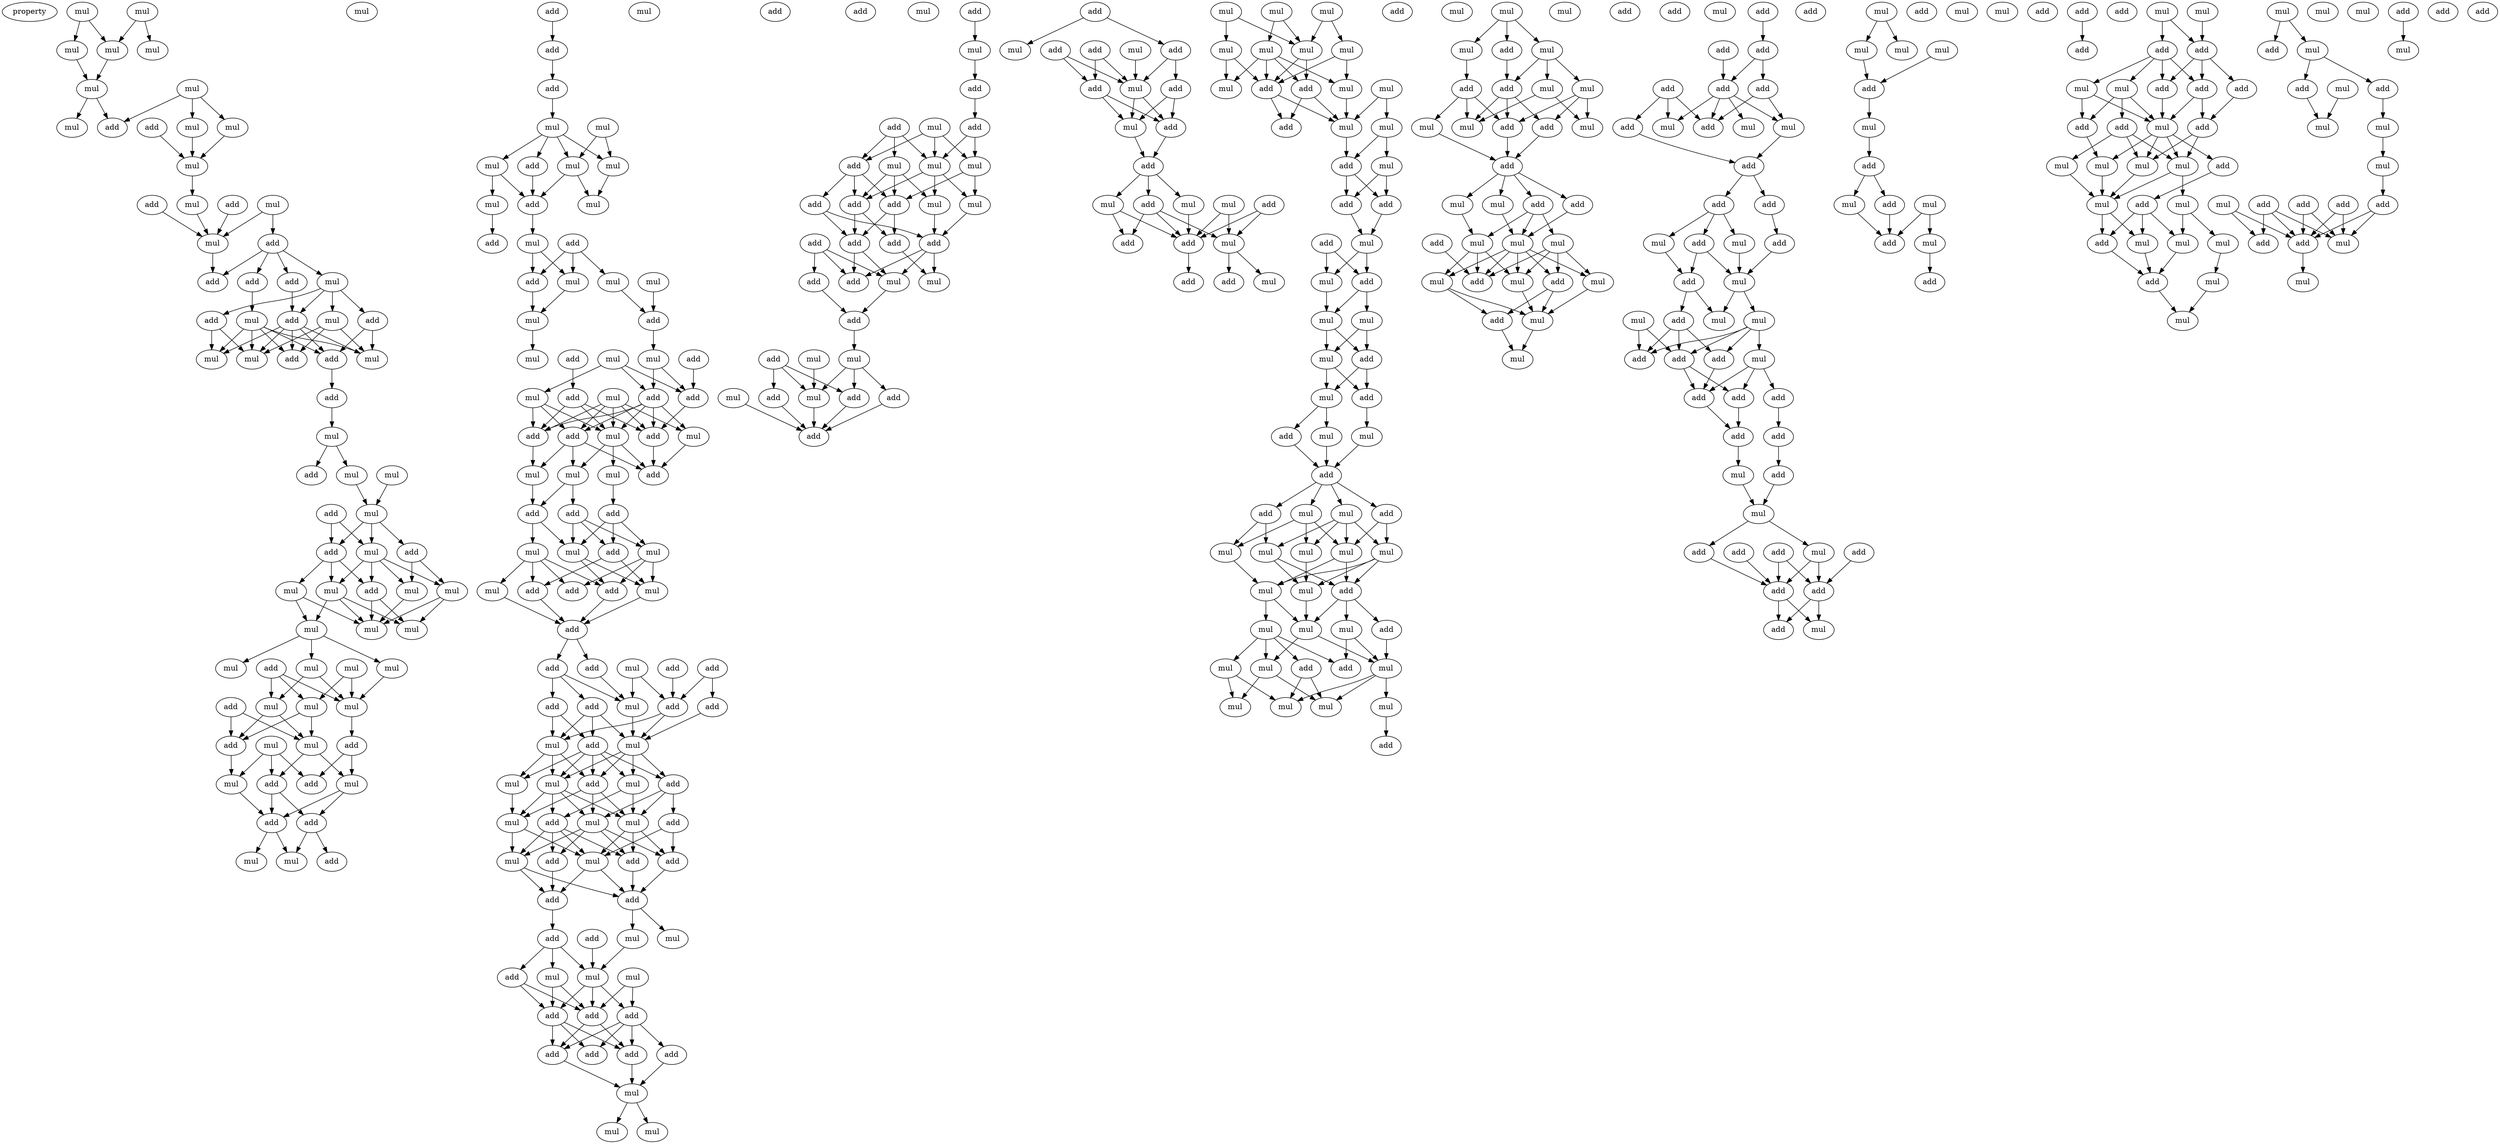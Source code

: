 digraph {
    node [fontcolor=black]
    property [mul=2,lf=1.6]
    0 [ label = mul ];
    1 [ label = mul ];
    2 [ label = mul ];
    3 [ label = mul ];
    4 [ label = mul ];
    5 [ label = mul ];
    6 [ label = mul ];
    7 [ label = mul ];
    8 [ label = mul ];
    9 [ label = add ];
    10 [ label = mul ];
    11 [ label = add ];
    12 [ label = mul ];
    13 [ label = mul ];
    14 [ label = add ];
    15 [ label = mul ];
    16 [ label = add ];
    17 [ label = mul ];
    18 [ label = mul ];
    19 [ label = add ];
    20 [ label = add ];
    21 [ label = mul ];
    22 [ label = add ];
    23 [ label = add ];
    24 [ label = add ];
    25 [ label = add ];
    26 [ label = mul ];
    27 [ label = add ];
    28 [ label = mul ];
    29 [ label = mul ];
    30 [ label = add ];
    31 [ label = mul ];
    32 [ label = add ];
    33 [ label = mul ];
    34 [ label = add ];
    35 [ label = mul ];
    36 [ label = add ];
    37 [ label = mul ];
    38 [ label = mul ];
    39 [ label = add ];
    40 [ label = mul ];
    41 [ label = add ];
    42 [ label = mul ];
    43 [ label = add ];
    44 [ label = add ];
    45 [ label = mul ];
    46 [ label = mul ];
    47 [ label = mul ];
    48 [ label = mul ];
    49 [ label = mul ];
    50 [ label = mul ];
    51 [ label = mul ];
    52 [ label = mul ];
    53 [ label = mul ];
    54 [ label = mul ];
    55 [ label = mul ];
    56 [ label = add ];
    57 [ label = mul ];
    58 [ label = mul ];
    59 [ label = mul ];
    60 [ label = add ];
    61 [ label = add ];
    62 [ label = add ];
    63 [ label = mul ];
    64 [ label = mul ];
    65 [ label = mul ];
    66 [ label = add ];
    67 [ label = add ];
    68 [ label = mul ];
    69 [ label = add ];
    70 [ label = add ];
    71 [ label = mul ];
    72 [ label = add ];
    73 [ label = mul ];
    74 [ label = add ];
    75 [ label = add ];
    76 [ label = mul ];
    77 [ label = add ];
    78 [ label = add ];
    79 [ label = mul ];
    80 [ label = mul ];
    81 [ label = mul ];
    82 [ label = mul ];
    83 [ label = mul ];
    84 [ label = add ];
    85 [ label = mul ];
    86 [ label = add ];
    87 [ label = mul ];
    88 [ label = add ];
    89 [ label = mul ];
    90 [ label = add ];
    91 [ label = add ];
    92 [ label = mul ];
    93 [ label = add ];
    94 [ label = mul ];
    95 [ label = mul ];
    96 [ label = mul ];
    97 [ label = add ];
    98 [ label = add ];
    99 [ label = mul ];
    100 [ label = mul ];
    101 [ label = add ];
    102 [ label = mul ];
    103 [ label = mul ];
    104 [ label = add ];
    105 [ label = mul ];
    106 [ label = add ];
    107 [ label = add ];
    108 [ label = add ];
    109 [ label = add ];
    110 [ label = mul ];
    111 [ label = mul ];
    112 [ label = add ];
    113 [ label = mul ];
    114 [ label = mul ];
    115 [ label = mul ];
    116 [ label = add ];
    117 [ label = add ];
    118 [ label = add ];
    119 [ label = add ];
    120 [ label = add ];
    121 [ label = mul ];
    122 [ label = mul ];
    123 [ label = mul ];
    124 [ label = add ];
    125 [ label = add ];
    126 [ label = mul ];
    127 [ label = add ];
    128 [ label = mul ];
    129 [ label = add ];
    130 [ label = add ];
    131 [ label = add ];
    132 [ label = add ];
    133 [ label = add ];
    134 [ label = mul ];
    135 [ label = add ];
    136 [ label = add ];
    137 [ label = add ];
    138 [ label = mul ];
    139 [ label = add ];
    140 [ label = mul ];
    141 [ label = add ];
    142 [ label = mul ];
    143 [ label = mul ];
    144 [ label = mul ];
    145 [ label = add ];
    146 [ label = mul ];
    147 [ label = add ];
    148 [ label = add ];
    149 [ label = mul ];
    150 [ label = mul ];
    151 [ label = add ];
    152 [ label = mul ];
    153 [ label = mul ];
    154 [ label = add ];
    155 [ label = add ];
    156 [ label = mul ];
    157 [ label = add ];
    158 [ label = add ];
    159 [ label = add ];
    160 [ label = add ];
    161 [ label = mul ];
    162 [ label = mul ];
    163 [ label = add ];
    164 [ label = add ];
    165 [ label = mul ];
    166 [ label = mul ];
    167 [ label = mul ];
    168 [ label = add ];
    169 [ label = add ];
    170 [ label = add ];
    171 [ label = add ];
    172 [ label = add ];
    173 [ label = add ];
    174 [ label = add ];
    175 [ label = mul ];
    176 [ label = mul ];
    177 [ label = mul ];
    178 [ label = mul ];
    179 [ label = add ];
    180 [ label = mul ];
    181 [ label = add ];
    182 [ label = mul ];
    183 [ label = add ];
    184 [ label = add ];
    185 [ label = mul ];
    186 [ label = mul ];
    187 [ label = mul ];
    188 [ label = add ];
    189 [ label = add ];
    190 [ label = mul ];
    191 [ label = mul ];
    192 [ label = add ];
    193 [ label = add ];
    194 [ label = add ];
    195 [ label = add ];
    196 [ label = add ];
    197 [ label = add ];
    198 [ label = add ];
    199 [ label = mul ];
    200 [ label = add ];
    201 [ label = mul ];
    202 [ label = add ];
    203 [ label = mul ];
    204 [ label = add ];
    205 [ label = mul ];
    206 [ label = mul ];
    207 [ label = add ];
    208 [ label = mul ];
    209 [ label = add ];
    210 [ label = add ];
    211 [ label = add ];
    212 [ label = add ];
    213 [ label = add ];
    214 [ label = add ];
    215 [ label = add ];
    216 [ label = mul ];
    217 [ label = mul ];
    218 [ label = add ];
    219 [ label = add ];
    220 [ label = mul ];
    221 [ label = mul ];
    222 [ label = add ];
    223 [ label = add ];
    224 [ label = add ];
    225 [ label = mul ];
    226 [ label = add ];
    227 [ label = mul ];
    228 [ label = mul ];
    229 [ label = add ];
    230 [ label = mul ];
    231 [ label = add ];
    232 [ label = mul ];
    233 [ label = add ];
    234 [ label = add ];
    235 [ label = mul ];
    236 [ label = mul ];
    237 [ label = mul ];
    238 [ label = mul ];
    239 [ label = mul ];
    240 [ label = mul ];
    241 [ label = mul ];
    242 [ label = mul ];
    243 [ label = add ];
    244 [ label = add ];
    245 [ label = mul ];
    246 [ label = mul ];
    247 [ label = add ];
    248 [ label = mul ];
    249 [ label = mul ];
    250 [ label = add ];
    251 [ label = mul ];
    252 [ label = add ];
    253 [ label = add ];
    254 [ label = mul ];
    255 [ label = add ];
    256 [ label = add ];
    257 [ label = mul ];
    258 [ label = mul ];
    259 [ label = mul ];
    260 [ label = add ];
    261 [ label = add ];
    262 [ label = mul ];
    263 [ label = add ];
    264 [ label = mul ];
    265 [ label = mul ];
    266 [ label = add ];
    267 [ label = mul ];
    268 [ label = mul ];
    269 [ label = add ];
    270 [ label = mul ];
    271 [ label = mul ];
    272 [ label = add ];
    273 [ label = add ];
    274 [ label = mul ];
    275 [ label = mul ];
    276 [ label = mul ];
    277 [ label = mul ];
    278 [ label = mul ];
    279 [ label = mul ];
    280 [ label = mul ];
    281 [ label = add ];
    282 [ label = mul ];
    283 [ label = mul ];
    284 [ label = add ];
    285 [ label = mul ];
    286 [ label = mul ];
    287 [ label = mul ];
    288 [ label = mul ];
    289 [ label = add ];
    290 [ label = add ];
    291 [ label = mul ];
    292 [ label = mul ];
    293 [ label = mul ];
    294 [ label = mul ];
    295 [ label = add ];
    296 [ label = mul ];
    297 [ label = add ];
    298 [ label = mul ];
    299 [ label = mul ];
    300 [ label = mul ];
    301 [ label = add ];
    302 [ label = mul ];
    303 [ label = add ];
    304 [ label = mul ];
    305 [ label = add ];
    306 [ label = add ];
    307 [ label = mul ];
    308 [ label = mul ];
    309 [ label = mul ];
    310 [ label = add ];
    311 [ label = add ];
    312 [ label = add ];
    313 [ label = mul ];
    314 [ label = add ];
    315 [ label = mul ];
    316 [ label = mul ];
    317 [ label = mul ];
    318 [ label = mul ];
    319 [ label = add ];
    320 [ label = add ];
    321 [ label = add ];
    322 [ label = mul ];
    323 [ label = mul ];
    324 [ label = add ];
    325 [ label = mul ];
    326 [ label = mul ];
    327 [ label = add ];
    328 [ label = mul ];
    329 [ label = mul ];
    330 [ label = add ];
    331 [ label = add ];
    332 [ label = add ];
    333 [ label = add ];
    334 [ label = add ];
    335 [ label = add ];
    336 [ label = mul ];
    337 [ label = mul ];
    338 [ label = mul ];
    339 [ label = add ];
    340 [ label = add ];
    341 [ label = add ];
    342 [ label = add ];
    343 [ label = add ];
    344 [ label = add ];
    345 [ label = mul ];
    346 [ label = add ];
    347 [ label = mul ];
    348 [ label = add ];
    349 [ label = add ];
    350 [ label = mul ];
    351 [ label = mul ];
    352 [ label = add ];
    353 [ label = mul ];
    354 [ label = mul ];
    355 [ label = add ];
    356 [ label = add ];
    357 [ label = mul ];
    358 [ label = add ];
    359 [ label = add ];
    360 [ label = add ];
    361 [ label = add ];
    362 [ label = add ];
    363 [ label = add ];
    364 [ label = add ];
    365 [ label = mul ];
    366 [ label = mul ];
    367 [ label = add ];
    368 [ label = add ];
    369 [ label = mul ];
    370 [ label = add ];
    371 [ label = add ];
    372 [ label = add ];
    373 [ label = add ];
    374 [ label = add ];
    375 [ label = mul ];
    376 [ label = mul ];
    377 [ label = mul ];
    378 [ label = add ];
    379 [ label = mul ];
    380 [ label = mul ];
    381 [ label = add ];
    382 [ label = mul ];
    383 [ label = mul ];
    384 [ label = mul ];
    385 [ label = add ];
    386 [ label = mul ];
    387 [ label = mul ];
    388 [ label = add ];
    389 [ label = mul ];
    390 [ label = add ];
    391 [ label = add ];
    392 [ label = add ];
    393 [ label = add ];
    394 [ label = add ];
    395 [ label = add ];
    396 [ label = mul ];
    397 [ label = mul ];
    398 [ label = add ];
    399 [ label = add ];
    400 [ label = mul ];
    401 [ label = add ];
    402 [ label = add ];
    403 [ label = mul ];
    404 [ label = add ];
    405 [ label = mul ];
    406 [ label = add ];
    407 [ label = add ];
    408 [ label = add ];
    409 [ label = mul ];
    410 [ label = mul ];
    411 [ label = add ];
    412 [ label = mul ];
    413 [ label = mul ];
    414 [ label = add ];
    415 [ label = mul ];
    416 [ label = mul ];
    417 [ label = mul ];
    418 [ label = mul ];
    419 [ label = add ];
    420 [ label = mul ];
    421 [ label = mul ];
    422 [ label = add ];
    423 [ label = mul ];
    424 [ label = mul ];
    425 [ label = mul ];
    426 [ label = add ];
    427 [ label = mul ];
    428 [ label = add ];
    429 [ label = mul ];
    430 [ label = add ];
    431 [ label = mul ];
    432 [ label = mul ];
    433 [ label = mul ];
    434 [ label = mul ];
    435 [ label = add ];
    436 [ label = mul ];
    437 [ label = add ];
    438 [ label = add ];
    439 [ label = add ];
    440 [ label = add ];
    441 [ label = add ];
    442 [ label = mul ];
    443 [ label = mul ];
    444 [ label = add ];
    445 [ label = mul ];
    446 [ label = add ];
    447 [ label = add ];
    0 -> 3 [ name = 0 ];
    0 -> 5 [ name = 1 ];
    1 -> 2 [ name = 2 ];
    1 -> 3 [ name = 3 ];
    2 -> 7 [ name = 4 ];
    3 -> 7 [ name = 5 ];
    6 -> 10 [ name = 6 ];
    6 -> 11 [ name = 7 ];
    6 -> 12 [ name = 8 ];
    7 -> 8 [ name = 9 ];
    7 -> 11 [ name = 10 ];
    9 -> 13 [ name = 11 ];
    10 -> 13 [ name = 12 ];
    12 -> 13 [ name = 13 ];
    13 -> 15 [ name = 14 ];
    14 -> 18 [ name = 15 ];
    15 -> 18 [ name = 16 ];
    16 -> 18 [ name = 17 ];
    17 -> 18 [ name = 18 ];
    17 -> 19 [ name = 19 ];
    18 -> 22 [ name = 20 ];
    19 -> 20 [ name = 21 ];
    19 -> 21 [ name = 22 ];
    19 -> 22 [ name = 23 ];
    19 -> 23 [ name = 24 ];
    20 -> 27 [ name = 25 ];
    21 -> 24 [ name = 26 ];
    21 -> 25 [ name = 27 ];
    21 -> 27 [ name = 28 ];
    21 -> 28 [ name = 29 ];
    23 -> 26 [ name = 30 ];
    24 -> 30 [ name = 31 ];
    24 -> 33 [ name = 32 ];
    25 -> 29 [ name = 33 ];
    25 -> 31 [ name = 34 ];
    26 -> 29 [ name = 35 ];
    26 -> 30 [ name = 36 ];
    26 -> 31 [ name = 37 ];
    26 -> 32 [ name = 38 ];
    26 -> 33 [ name = 39 ];
    27 -> 29 [ name = 40 ];
    27 -> 30 [ name = 41 ];
    27 -> 31 [ name = 42 ];
    27 -> 32 [ name = 43 ];
    27 -> 33 [ name = 44 ];
    28 -> 31 [ name = 45 ];
    28 -> 32 [ name = 46 ];
    28 -> 33 [ name = 47 ];
    30 -> 34 [ name = 48 ];
    34 -> 35 [ name = 49 ];
    35 -> 36 [ name = 50 ];
    35 -> 37 [ name = 51 ];
    37 -> 40 [ name = 52 ];
    38 -> 40 [ name = 53 ];
    39 -> 42 [ name = 54 ];
    39 -> 43 [ name = 55 ];
    40 -> 41 [ name = 56 ];
    40 -> 42 [ name = 57 ];
    40 -> 43 [ name = 58 ];
    41 -> 46 [ name = 59 ];
    41 -> 48 [ name = 60 ];
    42 -> 44 [ name = 61 ];
    42 -> 45 [ name = 62 ];
    42 -> 46 [ name = 63 ];
    42 -> 48 [ name = 64 ];
    43 -> 44 [ name = 65 ];
    43 -> 45 [ name = 66 ];
    43 -> 47 [ name = 67 ];
    44 -> 49 [ name = 68 ];
    44 -> 51 [ name = 69 ];
    45 -> 49 [ name = 70 ];
    45 -> 50 [ name = 71 ];
    45 -> 51 [ name = 72 ];
    46 -> 51 [ name = 73 ];
    47 -> 50 [ name = 74 ];
    47 -> 51 [ name = 75 ];
    48 -> 49 [ name = 76 ];
    48 -> 51 [ name = 77 ];
    50 -> 52 [ name = 78 ];
    50 -> 54 [ name = 79 ];
    50 -> 55 [ name = 80 ];
    53 -> 57 [ name = 81 ];
    53 -> 58 [ name = 82 ];
    54 -> 57 [ name = 83 ];
    55 -> 57 [ name = 84 ];
    55 -> 59 [ name = 85 ];
    56 -> 57 [ name = 86 ];
    56 -> 58 [ name = 87 ];
    56 -> 59 [ name = 88 ];
    57 -> 62 [ name = 89 ];
    58 -> 61 [ name = 90 ];
    58 -> 64 [ name = 91 ];
    59 -> 61 [ name = 92 ];
    59 -> 64 [ name = 93 ];
    60 -> 61 [ name = 94 ];
    60 -> 64 [ name = 95 ];
    61 -> 68 [ name = 96 ];
    62 -> 65 [ name = 97 ];
    62 -> 66 [ name = 98 ];
    63 -> 66 [ name = 99 ];
    63 -> 67 [ name = 100 ];
    63 -> 68 [ name = 101 ];
    64 -> 65 [ name = 102 ];
    64 -> 67 [ name = 103 ];
    65 -> 69 [ name = 104 ];
    65 -> 70 [ name = 105 ];
    67 -> 69 [ name = 106 ];
    67 -> 70 [ name = 107 ];
    68 -> 70 [ name = 108 ];
    69 -> 71 [ name = 109 ];
    69 -> 74 [ name = 110 ];
    70 -> 71 [ name = 111 ];
    70 -> 73 [ name = 112 ];
    72 -> 75 [ name = 113 ];
    75 -> 78 [ name = 114 ];
    78 -> 79 [ name = 115 ];
    79 -> 81 [ name = 116 ];
    79 -> 82 [ name = 117 ];
    79 -> 83 [ name = 118 ];
    79 -> 84 [ name = 119 ];
    80 -> 82 [ name = 120 ];
    80 -> 83 [ name = 121 ];
    81 -> 86 [ name = 122 ];
    81 -> 87 [ name = 123 ];
    82 -> 85 [ name = 124 ];
    82 -> 86 [ name = 125 ];
    83 -> 85 [ name = 126 ];
    84 -> 86 [ name = 127 ];
    86 -> 89 [ name = 128 ];
    87 -> 90 [ name = 129 ];
    88 -> 91 [ name = 130 ];
    88 -> 92 [ name = 131 ];
    88 -> 95 [ name = 132 ];
    89 -> 91 [ name = 133 ];
    89 -> 95 [ name = 134 ];
    91 -> 96 [ name = 135 ];
    92 -> 97 [ name = 136 ];
    94 -> 97 [ name = 137 ];
    95 -> 96 [ name = 138 ];
    96 -> 99 [ name = 139 ];
    97 -> 100 [ name = 140 ];
    98 -> 107 [ name = 141 ];
    100 -> 104 [ name = 142 ];
    100 -> 106 [ name = 143 ];
    101 -> 106 [ name = 144 ];
    102 -> 103 [ name = 145 ];
    102 -> 104 [ name = 146 ];
    102 -> 106 [ name = 147 ];
    103 -> 108 [ name = 148 ];
    103 -> 109 [ name = 149 ];
    103 -> 110 [ name = 150 ];
    104 -> 108 [ name = 151 ];
    104 -> 109 [ name = 152 ];
    104 -> 110 [ name = 153 ];
    104 -> 111 [ name = 154 ];
    104 -> 112 [ name = 155 ];
    105 -> 108 [ name = 156 ];
    105 -> 109 [ name = 157 ];
    105 -> 110 [ name = 158 ];
    105 -> 111 [ name = 159 ];
    105 -> 112 [ name = 160 ];
    106 -> 112 [ name = 161 ];
    107 -> 109 [ name = 162 ];
    107 -> 110 [ name = 163 ];
    107 -> 112 [ name = 164 ];
    108 -> 114 [ name = 165 ];
    108 -> 115 [ name = 166 ];
    108 -> 116 [ name = 167 ];
    109 -> 115 [ name = 168 ];
    110 -> 113 [ name = 169 ];
    110 -> 114 [ name = 170 ];
    110 -> 116 [ name = 171 ];
    111 -> 116 [ name = 172 ];
    112 -> 116 [ name = 173 ];
    113 -> 117 [ name = 174 ];
    114 -> 118 [ name = 175 ];
    114 -> 119 [ name = 176 ];
    115 -> 118 [ name = 177 ];
    117 -> 120 [ name = 178 ];
    117 -> 121 [ name = 179 ];
    117 -> 122 [ name = 180 ];
    118 -> 121 [ name = 181 ];
    118 -> 123 [ name = 182 ];
    119 -> 120 [ name = 183 ];
    119 -> 121 [ name = 184 ];
    119 -> 122 [ name = 185 ];
    120 -> 124 [ name = 186 ];
    120 -> 126 [ name = 187 ];
    121 -> 126 [ name = 188 ];
    121 -> 127 [ name = 189 ];
    122 -> 125 [ name = 190 ];
    122 -> 126 [ name = 191 ];
    122 -> 127 [ name = 192 ];
    123 -> 124 [ name = 193 ];
    123 -> 125 [ name = 194 ];
    123 -> 127 [ name = 195 ];
    123 -> 128 [ name = 196 ];
    124 -> 129 [ name = 197 ];
    126 -> 129 [ name = 198 ];
    127 -> 129 [ name = 199 ];
    128 -> 129 [ name = 200 ];
    129 -> 130 [ name = 201 ];
    129 -> 132 [ name = 202 ];
    130 -> 136 [ name = 203 ];
    130 -> 137 [ name = 204 ];
    130 -> 138 [ name = 205 ];
    131 -> 135 [ name = 206 ];
    132 -> 138 [ name = 207 ];
    133 -> 135 [ name = 208 ];
    133 -> 139 [ name = 209 ];
    134 -> 135 [ name = 210 ];
    134 -> 138 [ name = 211 ];
    135 -> 140 [ name = 212 ];
    135 -> 142 [ name = 213 ];
    136 -> 141 [ name = 214 ];
    136 -> 142 [ name = 215 ];
    137 -> 140 [ name = 216 ];
    137 -> 141 [ name = 217 ];
    137 -> 142 [ name = 218 ];
    138 -> 140 [ name = 219 ];
    139 -> 140 [ name = 220 ];
    140 -> 144 [ name = 221 ];
    140 -> 145 [ name = 222 ];
    140 -> 146 [ name = 223 ];
    140 -> 147 [ name = 224 ];
    141 -> 143 [ name = 225 ];
    141 -> 144 [ name = 226 ];
    141 -> 145 [ name = 227 ];
    141 -> 146 [ name = 228 ];
    141 -> 147 [ name = 229 ];
    142 -> 143 [ name = 230 ];
    142 -> 144 [ name = 231 ];
    142 -> 145 [ name = 232 ];
    143 -> 150 [ name = 233 ];
    144 -> 149 [ name = 234 ];
    144 -> 150 [ name = 235 ];
    144 -> 151 [ name = 236 ];
    144 -> 152 [ name = 237 ];
    145 -> 149 [ name = 238 ];
    145 -> 150 [ name = 239 ];
    145 -> 152 [ name = 240 ];
    146 -> 151 [ name = 241 ];
    146 -> 152 [ name = 242 ];
    147 -> 148 [ name = 243 ];
    147 -> 149 [ name = 244 ];
    147 -> 152 [ name = 245 ];
    148 -> 155 [ name = 246 ];
    148 -> 156 [ name = 247 ];
    149 -> 153 [ name = 248 ];
    149 -> 154 [ name = 249 ];
    149 -> 155 [ name = 250 ];
    149 -> 157 [ name = 251 ];
    150 -> 153 [ name = 252 ];
    150 -> 156 [ name = 253 ];
    151 -> 153 [ name = 254 ];
    151 -> 154 [ name = 255 ];
    151 -> 156 [ name = 256 ];
    151 -> 157 [ name = 257 ];
    152 -> 154 [ name = 258 ];
    152 -> 155 [ name = 259 ];
    152 -> 156 [ name = 260 ];
    153 -> 158 [ name = 261 ];
    153 -> 159 [ name = 262 ];
    154 -> 158 [ name = 263 ];
    155 -> 158 [ name = 264 ];
    156 -> 158 [ name = 265 ];
    156 -> 159 [ name = 266 ];
    157 -> 159 [ name = 267 ];
    158 -> 161 [ name = 268 ];
    158 -> 162 [ name = 269 ];
    159 -> 163 [ name = 270 ];
    160 -> 166 [ name = 271 ];
    162 -> 166 [ name = 272 ];
    163 -> 164 [ name = 273 ];
    163 -> 166 [ name = 274 ];
    163 -> 167 [ name = 275 ];
    164 -> 169 [ name = 276 ];
    164 -> 170 [ name = 277 ];
    165 -> 168 [ name = 278 ];
    165 -> 170 [ name = 279 ];
    166 -> 168 [ name = 280 ];
    166 -> 169 [ name = 281 ];
    166 -> 170 [ name = 282 ];
    167 -> 169 [ name = 283 ];
    167 -> 170 [ name = 284 ];
    168 -> 171 [ name = 285 ];
    168 -> 172 [ name = 286 ];
    168 -> 173 [ name = 287 ];
    168 -> 174 [ name = 288 ];
    169 -> 172 [ name = 289 ];
    169 -> 173 [ name = 290 ];
    169 -> 174 [ name = 291 ];
    170 -> 173 [ name = 292 ];
    170 -> 174 [ name = 293 ];
    171 -> 175 [ name = 294 ];
    173 -> 175 [ name = 295 ];
    174 -> 175 [ name = 296 ];
    175 -> 176 [ name = 297 ];
    175 -> 177 [ name = 298 ];
    179 -> 180 [ name = 299 ];
    180 -> 181 [ name = 300 ];
    181 -> 184 [ name = 301 ];
    182 -> 186 [ name = 302 ];
    182 -> 187 [ name = 303 ];
    182 -> 188 [ name = 304 ];
    183 -> 185 [ name = 305 ];
    183 -> 187 [ name = 306 ];
    183 -> 188 [ name = 307 ];
    184 -> 186 [ name = 308 ];
    184 -> 187 [ name = 309 ];
    185 -> 189 [ name = 310 ];
    185 -> 191 [ name = 311 ];
    185 -> 192 [ name = 312 ];
    186 -> 190 [ name = 313 ];
    186 -> 192 [ name = 314 ];
    187 -> 189 [ name = 315 ];
    187 -> 190 [ name = 316 ];
    187 -> 191 [ name = 317 ];
    188 -> 189 [ name = 318 ];
    188 -> 192 [ name = 319 ];
    188 -> 193 [ name = 320 ];
    189 -> 196 [ name = 321 ];
    189 -> 197 [ name = 322 ];
    190 -> 195 [ name = 323 ];
    191 -> 195 [ name = 324 ];
    192 -> 196 [ name = 325 ];
    192 -> 197 [ name = 326 ];
    193 -> 195 [ name = 327 ];
    193 -> 196 [ name = 328 ];
    194 -> 198 [ name = 329 ];
    194 -> 200 [ name = 330 ];
    194 -> 201 [ name = 331 ];
    195 -> 198 [ name = 332 ];
    195 -> 199 [ name = 333 ];
    195 -> 201 [ name = 334 ];
    196 -> 198 [ name = 335 ];
    196 -> 201 [ name = 336 ];
    197 -> 199 [ name = 337 ];
    200 -> 202 [ name = 338 ];
    201 -> 202 [ name = 339 ];
    202 -> 203 [ name = 340 ];
    203 -> 208 [ name = 341 ];
    203 -> 209 [ name = 342 ];
    203 -> 210 [ name = 343 ];
    204 -> 207 [ name = 344 ];
    204 -> 208 [ name = 345 ];
    204 -> 209 [ name = 346 ];
    205 -> 208 [ name = 347 ];
    206 -> 211 [ name = 348 ];
    207 -> 211 [ name = 349 ];
    208 -> 211 [ name = 350 ];
    209 -> 211 [ name = 351 ];
    210 -> 211 [ name = 352 ];
    212 -> 214 [ name = 353 ];
    212 -> 217 [ name = 354 ];
    213 -> 219 [ name = 355 ];
    213 -> 220 [ name = 356 ];
    214 -> 218 [ name = 357 ];
    214 -> 220 [ name = 358 ];
    215 -> 219 [ name = 359 ];
    215 -> 220 [ name = 360 ];
    216 -> 220 [ name = 361 ];
    218 -> 221 [ name = 362 ];
    218 -> 222 [ name = 363 ];
    219 -> 221 [ name = 364 ];
    219 -> 222 [ name = 365 ];
    220 -> 221 [ name = 366 ];
    220 -> 222 [ name = 367 ];
    221 -> 223 [ name = 368 ];
    222 -> 223 [ name = 369 ];
    223 -> 224 [ name = 370 ];
    223 -> 225 [ name = 371 ];
    223 -> 227 [ name = 372 ];
    224 -> 229 [ name = 373 ];
    224 -> 230 [ name = 374 ];
    224 -> 231 [ name = 375 ];
    225 -> 229 [ name = 376 ];
    225 -> 231 [ name = 377 ];
    226 -> 230 [ name = 378 ];
    226 -> 231 [ name = 379 ];
    227 -> 231 [ name = 380 ];
    228 -> 230 [ name = 381 ];
    228 -> 231 [ name = 382 ];
    230 -> 232 [ name = 383 ];
    230 -> 233 [ name = 384 ];
    231 -> 234 [ name = 385 ];
    235 -> 239 [ name = 386 ];
    235 -> 241 [ name = 387 ];
    236 -> 239 [ name = 388 ];
    236 -> 240 [ name = 389 ];
    237 -> 238 [ name = 390 ];
    237 -> 239 [ name = 391 ];
    238 -> 244 [ name = 392 ];
    238 -> 245 [ name = 393 ];
    239 -> 243 [ name = 394 ];
    239 -> 244 [ name = 395 ];
    240 -> 242 [ name = 396 ];
    240 -> 243 [ name = 397 ];
    240 -> 244 [ name = 398 ];
    240 -> 245 [ name = 399 ];
    241 -> 242 [ name = 400 ];
    241 -> 244 [ name = 401 ];
    243 -> 247 [ name = 402 ];
    243 -> 249 [ name = 403 ];
    244 -> 247 [ name = 404 ];
    244 -> 249 [ name = 405 ];
    245 -> 249 [ name = 406 ];
    246 -> 248 [ name = 407 ];
    246 -> 249 [ name = 408 ];
    248 -> 250 [ name = 409 ];
    248 -> 251 [ name = 410 ];
    249 -> 250 [ name = 411 ];
    250 -> 252 [ name = 412 ];
    250 -> 253 [ name = 413 ];
    251 -> 252 [ name = 414 ];
    251 -> 253 [ name = 415 ];
    252 -> 254 [ name = 416 ];
    253 -> 254 [ name = 417 ];
    254 -> 256 [ name = 418 ];
    254 -> 257 [ name = 419 ];
    255 -> 256 [ name = 420 ];
    255 -> 257 [ name = 421 ];
    256 -> 258 [ name = 422 ];
    256 -> 259 [ name = 423 ];
    257 -> 258 [ name = 424 ];
    258 -> 261 [ name = 425 ];
    258 -> 262 [ name = 426 ];
    259 -> 261 [ name = 427 ];
    259 -> 262 [ name = 428 ];
    261 -> 263 [ name = 429 ];
    261 -> 264 [ name = 430 ];
    262 -> 263 [ name = 431 ];
    262 -> 264 [ name = 432 ];
    263 -> 267 [ name = 433 ];
    264 -> 266 [ name = 434 ];
    264 -> 268 [ name = 435 ];
    266 -> 269 [ name = 436 ];
    267 -> 269 [ name = 437 ];
    268 -> 269 [ name = 438 ];
    269 -> 270 [ name = 439 ];
    269 -> 271 [ name = 440 ];
    269 -> 272 [ name = 441 ];
    269 -> 273 [ name = 442 ];
    270 -> 274 [ name = 443 ];
    270 -> 276 [ name = 444 ];
    270 -> 277 [ name = 445 ];
    270 -> 278 [ name = 446 ];
    271 -> 274 [ name = 447 ];
    271 -> 275 [ name = 448 ];
    271 -> 277 [ name = 449 ];
    272 -> 276 [ name = 450 ];
    272 -> 277 [ name = 451 ];
    273 -> 275 [ name = 452 ];
    273 -> 278 [ name = 453 ];
    274 -> 280 [ name = 454 ];
    275 -> 279 [ name = 455 ];
    276 -> 279 [ name = 456 ];
    276 -> 280 [ name = 457 ];
    276 -> 281 [ name = 458 ];
    277 -> 279 [ name = 459 ];
    277 -> 281 [ name = 460 ];
    278 -> 280 [ name = 461 ];
    278 -> 281 [ name = 462 ];
    279 -> 283 [ name = 463 ];
    279 -> 285 [ name = 464 ];
    280 -> 285 [ name = 465 ];
    281 -> 282 [ name = 466 ];
    281 -> 284 [ name = 467 ];
    281 -> 285 [ name = 468 ];
    282 -> 286 [ name = 469 ];
    282 -> 289 [ name = 470 ];
    283 -> 287 [ name = 471 ];
    283 -> 288 [ name = 472 ];
    283 -> 289 [ name = 473 ];
    283 -> 290 [ name = 474 ];
    284 -> 286 [ name = 475 ];
    285 -> 286 [ name = 476 ];
    285 -> 288 [ name = 477 ];
    286 -> 291 [ name = 478 ];
    286 -> 292 [ name = 479 ];
    286 -> 294 [ name = 480 ];
    287 -> 293 [ name = 481 ];
    287 -> 294 [ name = 482 ];
    288 -> 292 [ name = 483 ];
    288 -> 293 [ name = 484 ];
    290 -> 292 [ name = 485 ];
    290 -> 294 [ name = 486 ];
    291 -> 295 [ name = 487 ];
    296 -> 297 [ name = 488 ];
    296 -> 298 [ name = 489 ];
    296 -> 300 [ name = 490 ];
    297 -> 301 [ name = 491 ];
    298 -> 303 [ name = 492 ];
    300 -> 301 [ name = 493 ];
    300 -> 302 [ name = 494 ];
    300 -> 304 [ name = 495 ];
    301 -> 305 [ name = 496 ];
    301 -> 306 [ name = 497 ];
    301 -> 307 [ name = 498 ];
    302 -> 305 [ name = 499 ];
    302 -> 306 [ name = 500 ];
    302 -> 308 [ name = 501 ];
    303 -> 305 [ name = 502 ];
    303 -> 307 [ name = 503 ];
    303 -> 309 [ name = 504 ];
    304 -> 307 [ name = 505 ];
    304 -> 308 [ name = 506 ];
    305 -> 310 [ name = 507 ];
    306 -> 310 [ name = 508 ];
    309 -> 310 [ name = 509 ];
    310 -> 311 [ name = 510 ];
    310 -> 312 [ name = 511 ];
    310 -> 313 [ name = 512 ];
    310 -> 315 [ name = 513 ];
    311 -> 316 [ name = 514 ];
    311 -> 317 [ name = 515 ];
    311 -> 318 [ name = 516 ];
    312 -> 318 [ name = 517 ];
    313 -> 318 [ name = 518 ];
    315 -> 317 [ name = 519 ];
    316 -> 321 [ name = 520 ];
    316 -> 322 [ name = 521 ];
    316 -> 323 [ name = 522 ];
    316 -> 324 [ name = 523 ];
    317 -> 321 [ name = 524 ];
    317 -> 323 [ name = 525 ];
    317 -> 325 [ name = 526 ];
    318 -> 321 [ name = 527 ];
    318 -> 322 [ name = 528 ];
    318 -> 323 [ name = 529 ];
    318 -> 324 [ name = 530 ];
    318 -> 325 [ name = 531 ];
    319 -> 321 [ name = 532 ];
    322 -> 326 [ name = 533 ];
    323 -> 326 [ name = 534 ];
    324 -> 326 [ name = 535 ];
    324 -> 327 [ name = 536 ];
    325 -> 326 [ name = 537 ];
    325 -> 327 [ name = 538 ];
    326 -> 329 [ name = 539 ];
    327 -> 329 [ name = 540 ];
    330 -> 331 [ name = 541 ];
    331 -> 333 [ name = 542 ];
    331 -> 335 [ name = 543 ];
    332 -> 335 [ name = 544 ];
    333 -> 338 [ name = 545 ];
    333 -> 340 [ name = 546 ];
    334 -> 337 [ name = 547 ];
    334 -> 339 [ name = 548 ];
    334 -> 340 [ name = 549 ];
    335 -> 336 [ name = 550 ];
    335 -> 337 [ name = 551 ];
    335 -> 338 [ name = 552 ];
    335 -> 340 [ name = 553 ];
    338 -> 341 [ name = 554 ];
    339 -> 341 [ name = 555 ];
    341 -> 342 [ name = 556 ];
    341 -> 343 [ name = 557 ];
    342 -> 345 [ name = 558 ];
    342 -> 346 [ name = 559 ];
    342 -> 347 [ name = 560 ];
    343 -> 348 [ name = 561 ];
    345 -> 350 [ name = 562 ];
    346 -> 349 [ name = 563 ];
    346 -> 350 [ name = 564 ];
    347 -> 349 [ name = 565 ];
    348 -> 350 [ name = 566 ];
    349 -> 352 [ name = 567 ];
    349 -> 353 [ name = 568 ];
    350 -> 353 [ name = 569 ];
    350 -> 354 [ name = 570 ];
    351 -> 355 [ name = 571 ];
    351 -> 358 [ name = 572 ];
    352 -> 355 [ name = 573 ];
    352 -> 356 [ name = 574 ];
    352 -> 358 [ name = 575 ];
    354 -> 355 [ name = 576 ];
    354 -> 356 [ name = 577 ];
    354 -> 357 [ name = 578 ];
    354 -> 358 [ name = 579 ];
    356 -> 360 [ name = 580 ];
    357 -> 359 [ name = 581 ];
    357 -> 360 [ name = 582 ];
    357 -> 361 [ name = 583 ];
    358 -> 360 [ name = 584 ];
    358 -> 361 [ name = 585 ];
    359 -> 363 [ name = 586 ];
    360 -> 362 [ name = 587 ];
    361 -> 362 [ name = 588 ];
    362 -> 365 [ name = 589 ];
    363 -> 364 [ name = 590 ];
    364 -> 366 [ name = 591 ];
    365 -> 366 [ name = 592 ];
    366 -> 368 [ name = 593 ];
    366 -> 369 [ name = 594 ];
    367 -> 372 [ name = 595 ];
    368 -> 372 [ name = 596 ];
    369 -> 372 [ name = 597 ];
    369 -> 373 [ name = 598 ];
    370 -> 372 [ name = 599 ];
    370 -> 373 [ name = 600 ];
    371 -> 373 [ name = 601 ];
    372 -> 374 [ name = 602 ];
    372 -> 375 [ name = 603 ];
    373 -> 374 [ name = 604 ];
    373 -> 375 [ name = 605 ];
    376 -> 377 [ name = 606 ];
    376 -> 380 [ name = 607 ];
    377 -> 381 [ name = 608 ];
    379 -> 381 [ name = 609 ];
    381 -> 383 [ name = 610 ];
    383 -> 385 [ name = 611 ];
    385 -> 386 [ name = 612 ];
    385 -> 388 [ name = 613 ];
    386 -> 390 [ name = 614 ];
    387 -> 389 [ name = 615 ];
    387 -> 390 [ name = 616 ];
    388 -> 390 [ name = 617 ];
    389 -> 392 [ name = 618 ];
    393 -> 395 [ name = 619 ];
    396 -> 398 [ name = 620 ];
    397 -> 398 [ name = 621 ];
    397 -> 399 [ name = 622 ];
    398 -> 401 [ name = 623 ];
    398 -> 402 [ name = 624 ];
    398 -> 404 [ name = 625 ];
    399 -> 400 [ name = 626 ];
    399 -> 401 [ name = 627 ];
    399 -> 402 [ name = 628 ];
    399 -> 403 [ name = 629 ];
    400 -> 405 [ name = 630 ];
    400 -> 407 [ name = 631 ];
    401 -> 405 [ name = 632 ];
    401 -> 408 [ name = 633 ];
    402 -> 405 [ name = 634 ];
    403 -> 405 [ name = 635 ];
    403 -> 406 [ name = 636 ];
    403 -> 407 [ name = 637 ];
    404 -> 408 [ name = 638 ];
    405 -> 410 [ name = 639 ];
    405 -> 411 [ name = 640 ];
    405 -> 412 [ name = 641 ];
    405 -> 413 [ name = 642 ];
    406 -> 409 [ name = 643 ];
    406 -> 412 [ name = 644 ];
    406 -> 413 [ name = 645 ];
    407 -> 410 [ name = 646 ];
    408 -> 412 [ name = 647 ];
    408 -> 413 [ name = 648 ];
    409 -> 416 [ name = 649 ];
    410 -> 416 [ name = 650 ];
    411 -> 414 [ name = 651 ];
    412 -> 416 [ name = 652 ];
    413 -> 415 [ name = 653 ];
    413 -> 416 [ name = 654 ];
    414 -> 418 [ name = 655 ];
    414 -> 419 [ name = 656 ];
    414 -> 420 [ name = 657 ];
    415 -> 417 [ name = 658 ];
    415 -> 420 [ name = 659 ];
    416 -> 418 [ name = 660 ];
    416 -> 419 [ name = 661 ];
    417 -> 421 [ name = 662 ];
    418 -> 422 [ name = 663 ];
    419 -> 422 [ name = 664 ];
    420 -> 422 [ name = 665 ];
    421 -> 425 [ name = 666 ];
    422 -> 425 [ name = 667 ];
    423 -> 426 [ name = 668 ];
    423 -> 427 [ name = 669 ];
    427 -> 428 [ name = 670 ];
    427 -> 430 [ name = 671 ];
    428 -> 432 [ name = 672 ];
    430 -> 433 [ name = 673 ];
    431 -> 433 [ name = 674 ];
    432 -> 434 [ name = 675 ];
    434 -> 439 [ name = 676 ];
    435 -> 440 [ name = 677 ];
    435 -> 441 [ name = 678 ];
    435 -> 442 [ name = 679 ];
    436 -> 440 [ name = 680 ];
    436 -> 441 [ name = 681 ];
    437 -> 440 [ name = 682 ];
    437 -> 442 [ name = 683 ];
    438 -> 440 [ name = 684 ];
    438 -> 442 [ name = 685 ];
    439 -> 440 [ name = 686 ];
    439 -> 442 [ name = 687 ];
    440 -> 443 [ name = 688 ];
    444 -> 445 [ name = 689 ];
}
